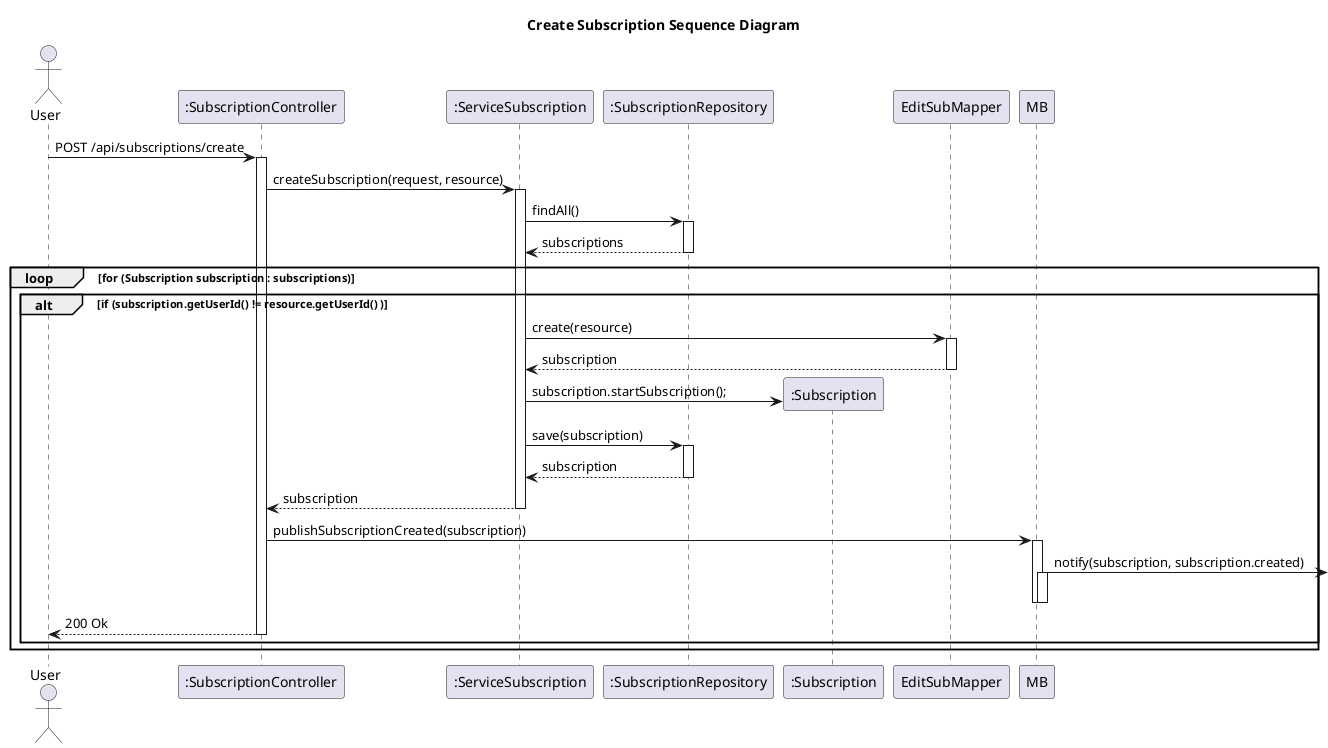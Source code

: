 @startuml
title Create Subscription Sequence Diagram

actor "User" as User
participant ":SubscriptionController" as Ctrl
participant ":ServiceSubscription" as ServiceSubscription
participant ":SubscriptionRepository" as SubRepo
participant ":Subscription" as sub

autoactivate on
User -> Ctrl: POST /api/subscriptions/create
Ctrl -> ServiceSubscription: createSubscription(request, resource)
ServiceSubscription -> SubRepo: findAll()
SubRepo --> ServiceSubscription: subscriptions
loop for (Subscription subscription : subscriptions)
    alt if (subscription.getUserId() != resource.getUserId() )

    ServiceSubscription -> EditSubMapper: create(resource)
    EditSubMapper --> ServiceSubscription: subscription
    ServiceSubscription -> sub**: subscription.startSubscription();
    ServiceSubscription -> SubRepo: save(subscription)
    SubRepo --> ServiceSubscription: subscription
    ServiceSubscription --> Ctrl: subscription
    Ctrl -> MB: publishSubscriptionCreated(subscription)
    MB -> : notify(subscription, subscription.created)
    deactivate MB
    deactivate MB
    Ctrl --> User: 200 Ok
    end
end


@enduml
